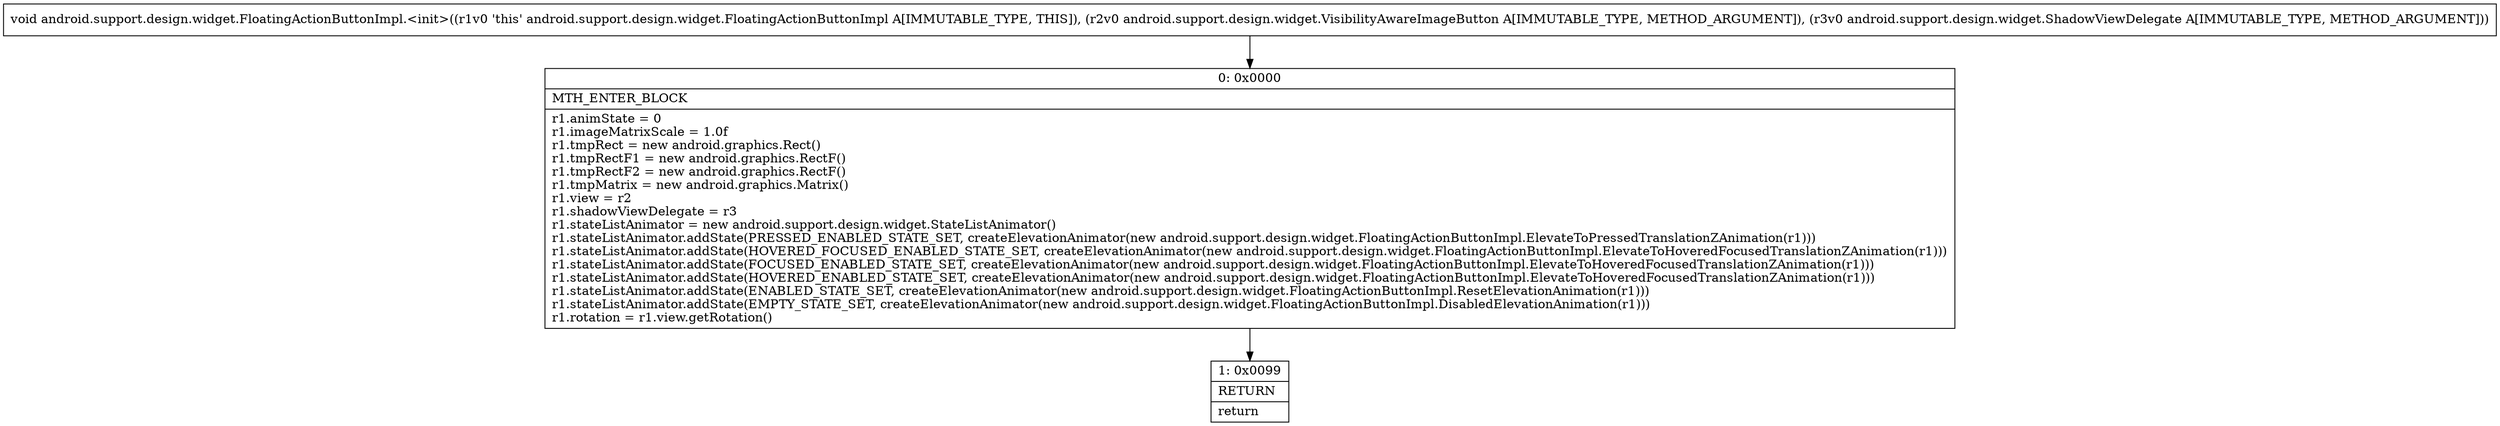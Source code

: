 digraph "CFG forandroid.support.design.widget.FloatingActionButtonImpl.\<init\>(Landroid\/support\/design\/widget\/VisibilityAwareImageButton;Landroid\/support\/design\/widget\/ShadowViewDelegate;)V" {
Node_0 [shape=record,label="{0\:\ 0x0000|MTH_ENTER_BLOCK\l|r1.animState = 0\lr1.imageMatrixScale = 1.0f\lr1.tmpRect = new android.graphics.Rect()\lr1.tmpRectF1 = new android.graphics.RectF()\lr1.tmpRectF2 = new android.graphics.RectF()\lr1.tmpMatrix = new android.graphics.Matrix()\lr1.view = r2\lr1.shadowViewDelegate = r3\lr1.stateListAnimator = new android.support.design.widget.StateListAnimator()\lr1.stateListAnimator.addState(PRESSED_ENABLED_STATE_SET, createElevationAnimator(new android.support.design.widget.FloatingActionButtonImpl.ElevateToPressedTranslationZAnimation(r1)))\lr1.stateListAnimator.addState(HOVERED_FOCUSED_ENABLED_STATE_SET, createElevationAnimator(new android.support.design.widget.FloatingActionButtonImpl.ElevateToHoveredFocusedTranslationZAnimation(r1)))\lr1.stateListAnimator.addState(FOCUSED_ENABLED_STATE_SET, createElevationAnimator(new android.support.design.widget.FloatingActionButtonImpl.ElevateToHoveredFocusedTranslationZAnimation(r1)))\lr1.stateListAnimator.addState(HOVERED_ENABLED_STATE_SET, createElevationAnimator(new android.support.design.widget.FloatingActionButtonImpl.ElevateToHoveredFocusedTranslationZAnimation(r1)))\lr1.stateListAnimator.addState(ENABLED_STATE_SET, createElevationAnimator(new android.support.design.widget.FloatingActionButtonImpl.ResetElevationAnimation(r1)))\lr1.stateListAnimator.addState(EMPTY_STATE_SET, createElevationAnimator(new android.support.design.widget.FloatingActionButtonImpl.DisabledElevationAnimation(r1)))\lr1.rotation = r1.view.getRotation()\l}"];
Node_1 [shape=record,label="{1\:\ 0x0099|RETURN\l|return\l}"];
MethodNode[shape=record,label="{void android.support.design.widget.FloatingActionButtonImpl.\<init\>((r1v0 'this' android.support.design.widget.FloatingActionButtonImpl A[IMMUTABLE_TYPE, THIS]), (r2v0 android.support.design.widget.VisibilityAwareImageButton A[IMMUTABLE_TYPE, METHOD_ARGUMENT]), (r3v0 android.support.design.widget.ShadowViewDelegate A[IMMUTABLE_TYPE, METHOD_ARGUMENT])) }"];
MethodNode -> Node_0;
Node_0 -> Node_1;
}

